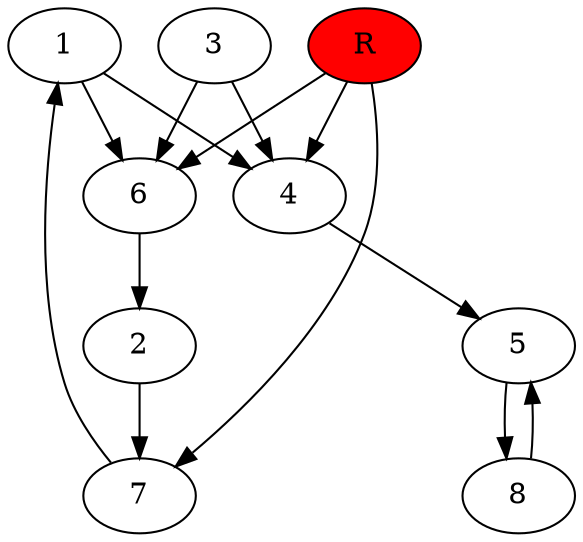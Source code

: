 digraph prb50055 {
	1
	2
	3
	4
	5
	6
	7
	8
	R [fillcolor="#ff0000" style=filled]
	1 -> 4
	1 -> 6
	2 -> 7
	3 -> 4
	3 -> 6
	4 -> 5
	5 -> 8
	6 -> 2
	7 -> 1
	8 -> 5
	R -> 4
	R -> 6
	R -> 7
}

